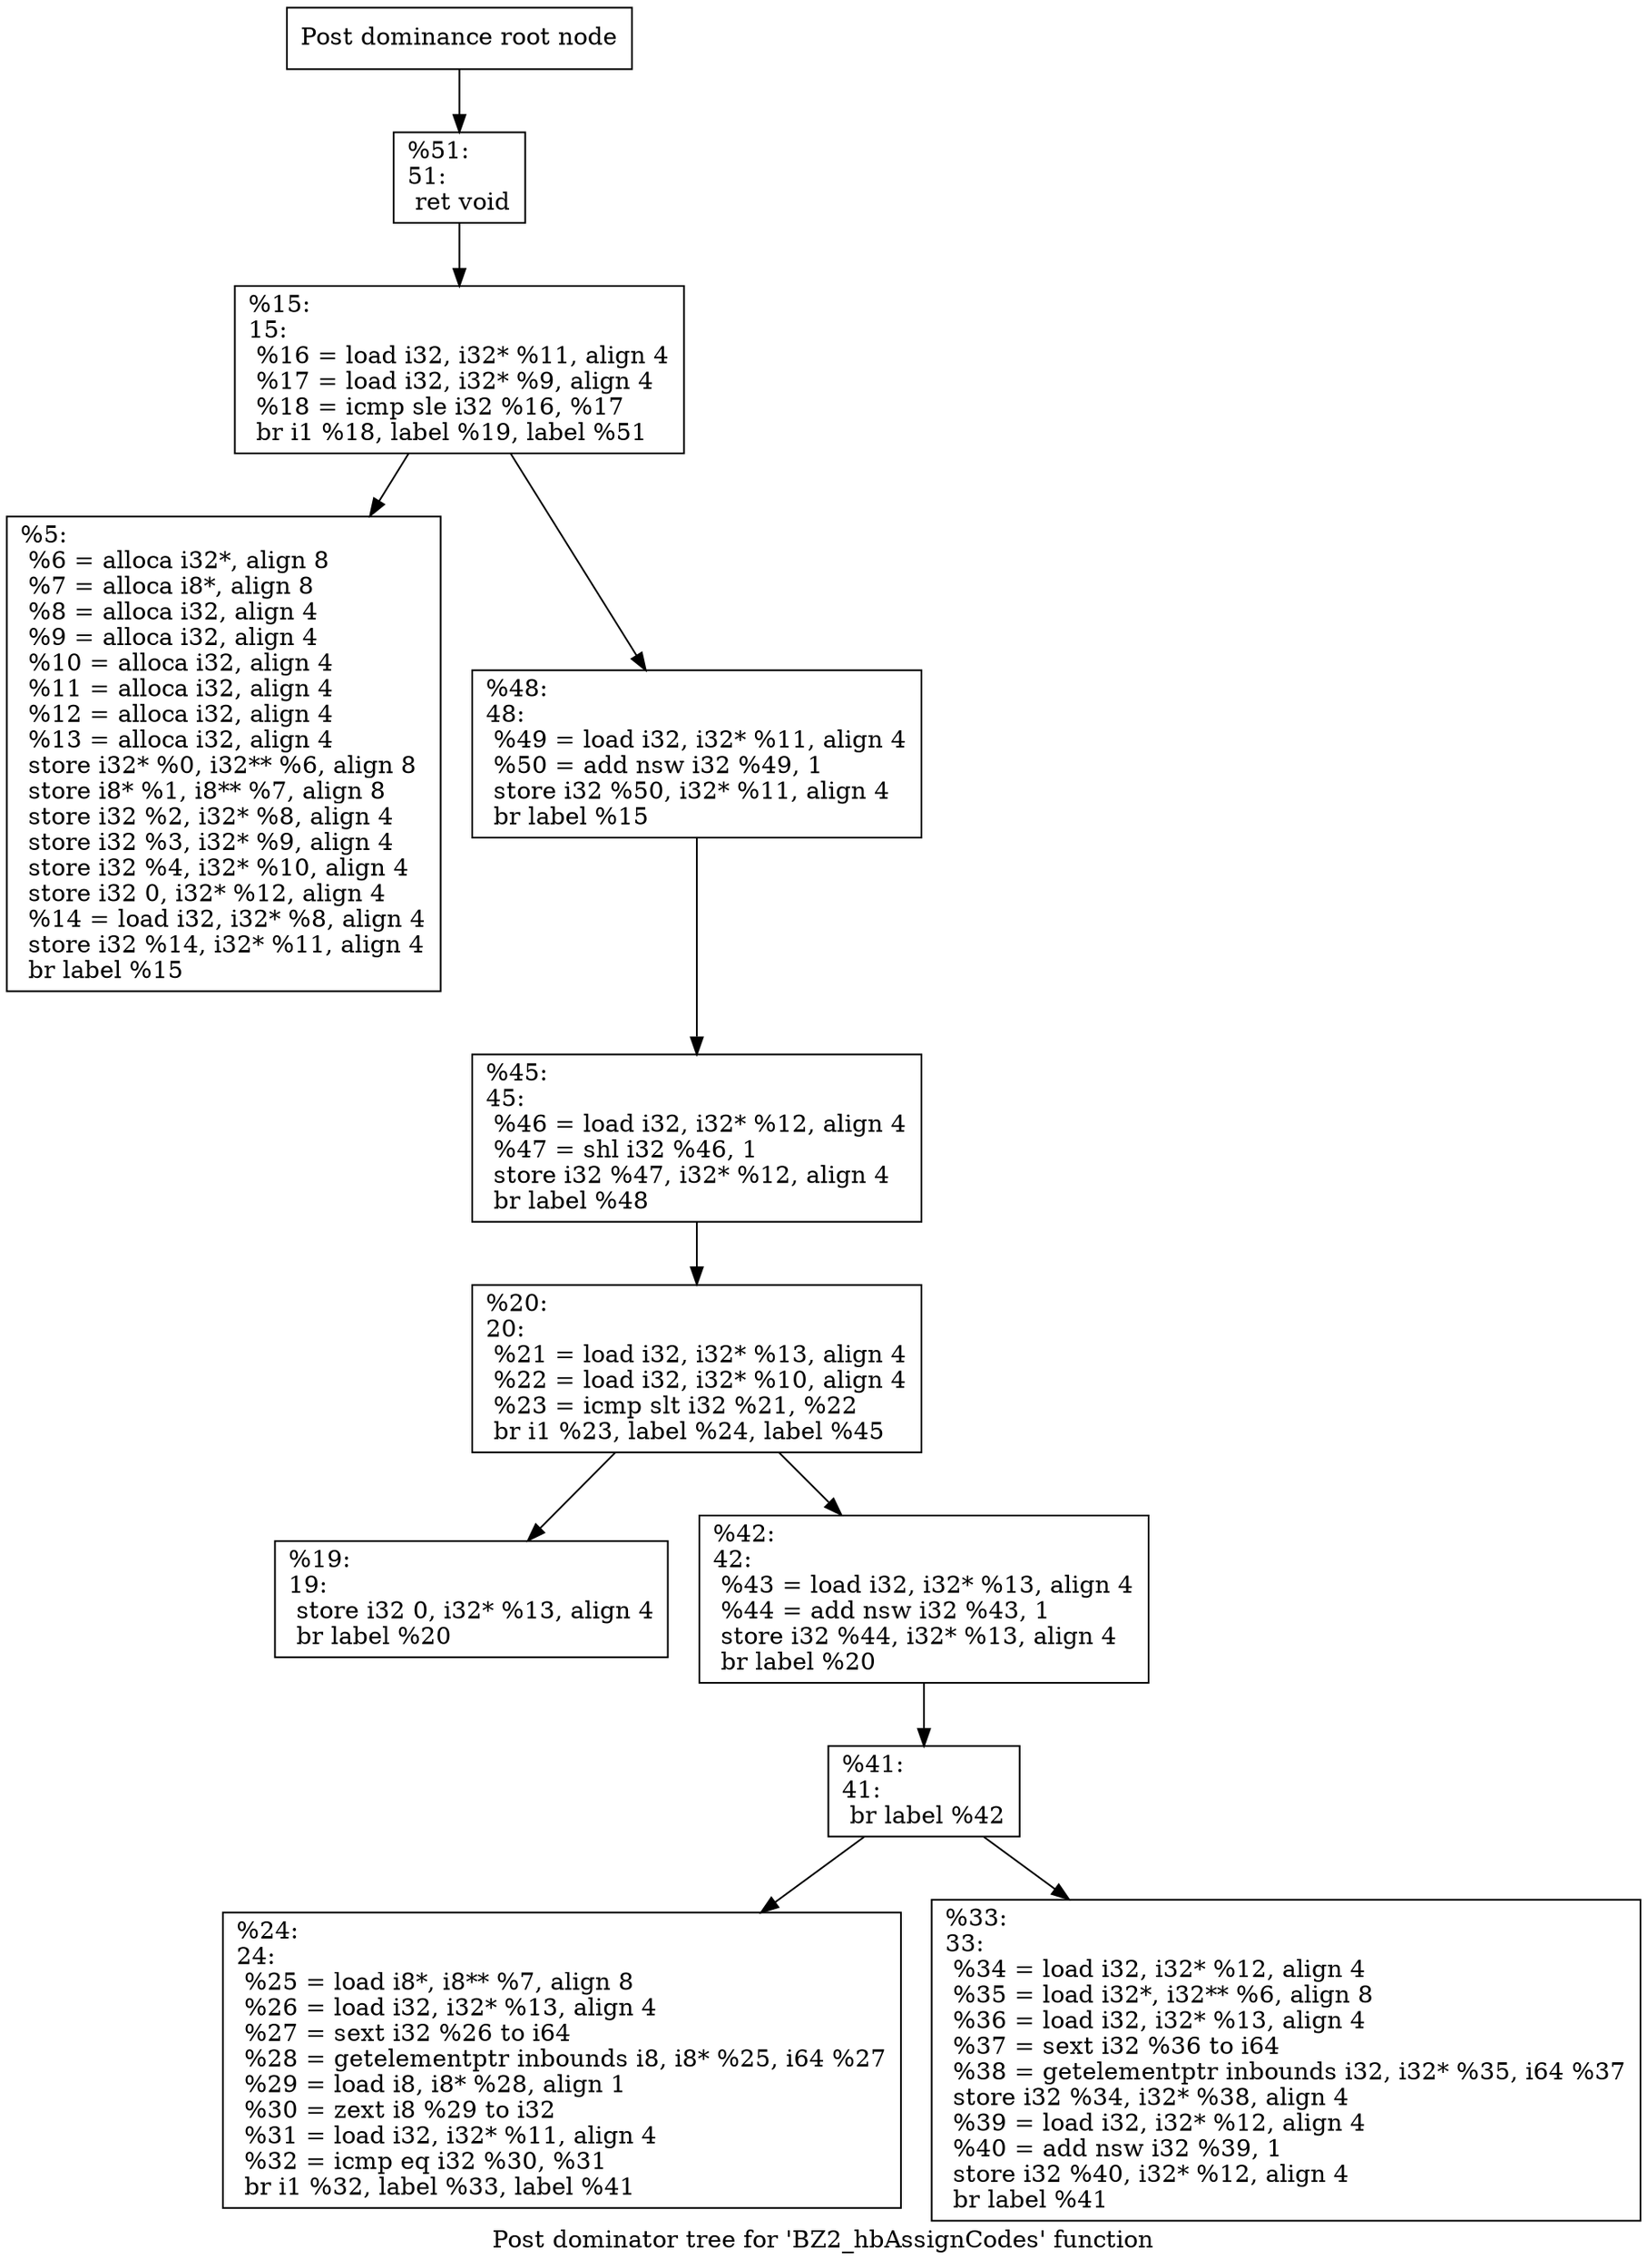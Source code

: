 digraph "Post dominator tree for 'BZ2_hbAssignCodes' function" {
	label="Post dominator tree for 'BZ2_hbAssignCodes' function";

	Node0x12f7940 [shape=record,label="{Post dominance root node}"];
	Node0x12f7940 -> Node0x1514680;
	Node0x1514680 [shape=record,label="{%51:\l51:                                               \l  ret void\l}"];
	Node0x1514680 -> Node0x1549340;
	Node0x1549340 [shape=record,label="{%15:\l15:                                               \l  %16 = load i32, i32* %11, align 4\l  %17 = load i32, i32* %9, align 4\l  %18 = icmp sle i32 %16, %17\l  br i1 %18, label %19, label %51\l}"];
	Node0x1549340 -> Node0x15ca900;
	Node0x1549340 -> Node0x139acb0;
	Node0x15ca900 [shape=record,label="{%5:\l  %6 = alloca i32*, align 8\l  %7 = alloca i8*, align 8\l  %8 = alloca i32, align 4\l  %9 = alloca i32, align 4\l  %10 = alloca i32, align 4\l  %11 = alloca i32, align 4\l  %12 = alloca i32, align 4\l  %13 = alloca i32, align 4\l  store i32* %0, i32** %6, align 8\l  store i8* %1, i8** %7, align 8\l  store i32 %2, i32* %8, align 4\l  store i32 %3, i32* %9, align 4\l  store i32 %4, i32* %10, align 4\l  store i32 0, i32* %12, align 4\l  %14 = load i32, i32* %8, align 4\l  store i32 %14, i32* %11, align 4\l  br label %15\l}"];
	Node0x139acb0 [shape=record,label="{%48:\l48:                                               \l  %49 = load i32, i32* %11, align 4\l  %50 = add nsw i32 %49, 1\l  store i32 %50, i32* %11, align 4\l  br label %15\l}"];
	Node0x139acb0 -> Node0x1554b90;
	Node0x1554b90 [shape=record,label="{%45:\l45:                                               \l  %46 = load i32, i32* %12, align 4\l  %47 = shl i32 %46, 1\l  store i32 %47, i32* %12, align 4\l  br label %48\l}"];
	Node0x1554b90 -> Node0x15571e0;
	Node0x15571e0 [shape=record,label="{%20:\l20:                                               \l  %21 = load i32, i32* %13, align 4\l  %22 = load i32, i32* %10, align 4\l  %23 = icmp slt i32 %21, %22\l  br i1 %23, label %24, label %45\l}"];
	Node0x15571e0 -> Node0x15269f0;
	Node0x15571e0 -> Node0x15cdb30;
	Node0x15269f0 [shape=record,label="{%19:\l19:                                               \l  store i32 0, i32* %13, align 4\l  br label %20\l}"];
	Node0x15cdb30 [shape=record,label="{%42:\l42:                                               \l  %43 = load i32, i32* %13, align 4\l  %44 = add nsw i32 %43, 1\l  store i32 %44, i32* %13, align 4\l  br label %20\l}"];
	Node0x15cdb30 -> Node0x1553b40;
	Node0x1553b40 [shape=record,label="{%41:\l41:                                               \l  br label %42\l}"];
	Node0x1553b40 -> Node0x15caa90;
	Node0x1553b40 -> Node0x155f8c0;
	Node0x15caa90 [shape=record,label="{%24:\l24:                                               \l  %25 = load i8*, i8** %7, align 8\l  %26 = load i32, i32* %13, align 4\l  %27 = sext i32 %26 to i64\l  %28 = getelementptr inbounds i8, i8* %25, i64 %27\l  %29 = load i8, i8* %28, align 1\l  %30 = zext i8 %29 to i32\l  %31 = load i32, i32* %11, align 4\l  %32 = icmp eq i32 %30, %31\l  br i1 %32, label %33, label %41\l}"];
	Node0x155f8c0 [shape=record,label="{%33:\l33:                                               \l  %34 = load i32, i32* %12, align 4\l  %35 = load i32*, i32** %6, align 8\l  %36 = load i32, i32* %13, align 4\l  %37 = sext i32 %36 to i64\l  %38 = getelementptr inbounds i32, i32* %35, i64 %37\l  store i32 %34, i32* %38, align 4\l  %39 = load i32, i32* %12, align 4\l  %40 = add nsw i32 %39, 1\l  store i32 %40, i32* %12, align 4\l  br label %41\l}"];
}
